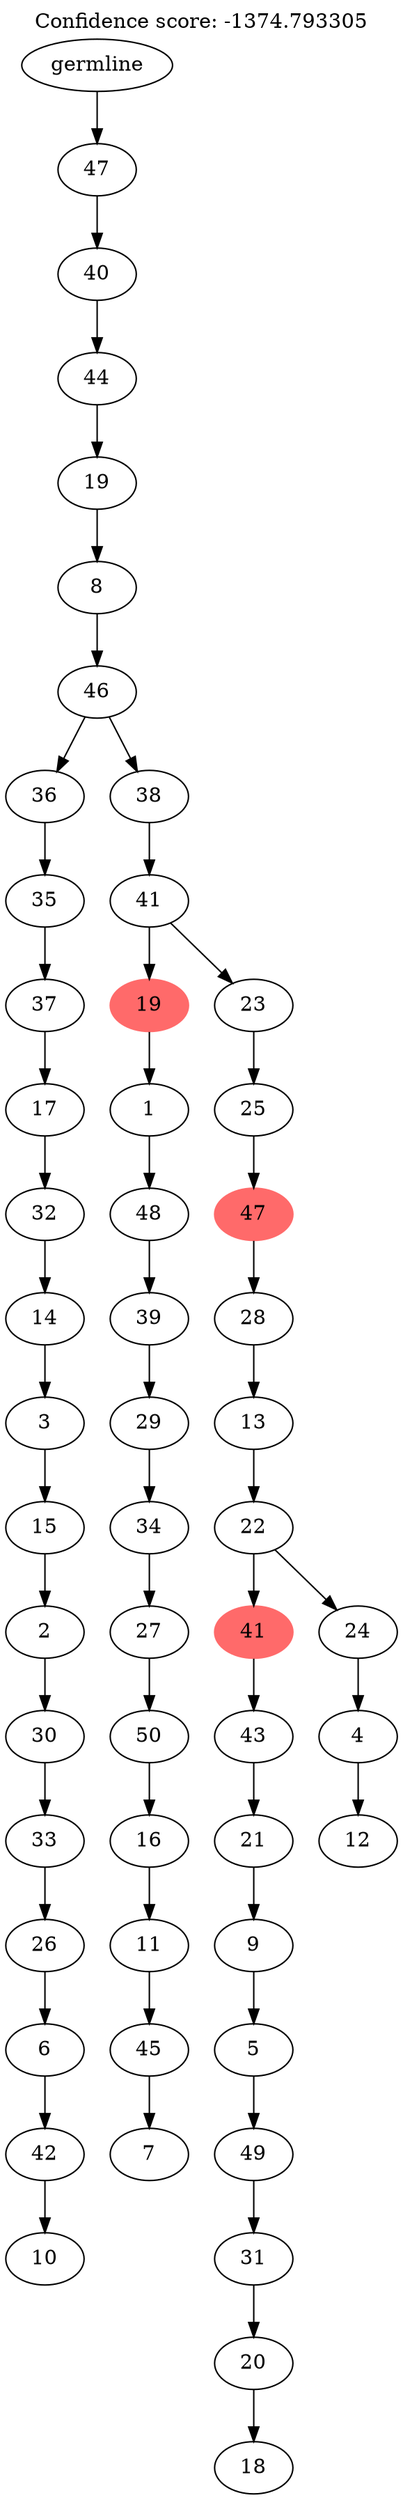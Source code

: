 digraph g {
	"52" -> "53";
	"53" [label="10"];
	"51" -> "52";
	"52" [label="42"];
	"50" -> "51";
	"51" [label="6"];
	"49" -> "50";
	"50" [label="26"];
	"48" -> "49";
	"49" [label="33"];
	"47" -> "48";
	"48" [label="30"];
	"46" -> "47";
	"47" [label="2"];
	"45" -> "46";
	"46" [label="15"];
	"44" -> "45";
	"45" [label="3"];
	"43" -> "44";
	"44" [label="14"];
	"42" -> "43";
	"43" [label="32"];
	"41" -> "42";
	"42" [label="17"];
	"40" -> "41";
	"41" [label="37"];
	"39" -> "40";
	"40" [label="35"];
	"37" -> "38";
	"38" [label="7"];
	"36" -> "37";
	"37" [label="45"];
	"35" -> "36";
	"36" [label="11"];
	"34" -> "35";
	"35" [label="16"];
	"33" -> "34";
	"34" [label="50"];
	"32" -> "33";
	"33" [label="27"];
	"31" -> "32";
	"32" [label="34"];
	"30" -> "31";
	"31" [label="29"];
	"29" -> "30";
	"30" [label="39"];
	"28" -> "29";
	"29" [label="48"];
	"27" -> "28";
	"28" [label="1"];
	"25" -> "26";
	"26" [label="18"];
	"24" -> "25";
	"25" [label="20"];
	"23" -> "24";
	"24" [label="31"];
	"22" -> "23";
	"23" [label="49"];
	"21" -> "22";
	"22" [label="5"];
	"20" -> "21";
	"21" [label="9"];
	"19" -> "20";
	"20" [label="21"];
	"18" -> "19";
	"19" [label="43"];
	"16" -> "17";
	"17" [label="12"];
	"15" -> "16";
	"16" [label="4"];
	"14" -> "15";
	"15" [label="24"];
	"14" -> "18";
	"18" [color=indianred1, style=filled, label="41"];
	"13" -> "14";
	"14" [label="22"];
	"12" -> "13";
	"13" [label="13"];
	"11" -> "12";
	"12" [label="28"];
	"10" -> "11";
	"11" [color=indianred1, style=filled, label="47"];
	"9" -> "10";
	"10" [label="25"];
	"8" -> "9";
	"9" [label="23"];
	"8" -> "27";
	"27" [color=indianred1, style=filled, label="19"];
	"7" -> "8";
	"8" [label="41"];
	"6" -> "7";
	"7" [label="38"];
	"6" -> "39";
	"39" [label="36"];
	"5" -> "6";
	"6" [label="46"];
	"4" -> "5";
	"5" [label="8"];
	"3" -> "4";
	"4" [label="19"];
	"2" -> "3";
	"3" [label="44"];
	"1" -> "2";
	"2" [label="40"];
	"0" -> "1";
	"1" [label="47"];
	"0" [label="germline"];
	labelloc="t";
	label="Confidence score: -1374.793305";
}
